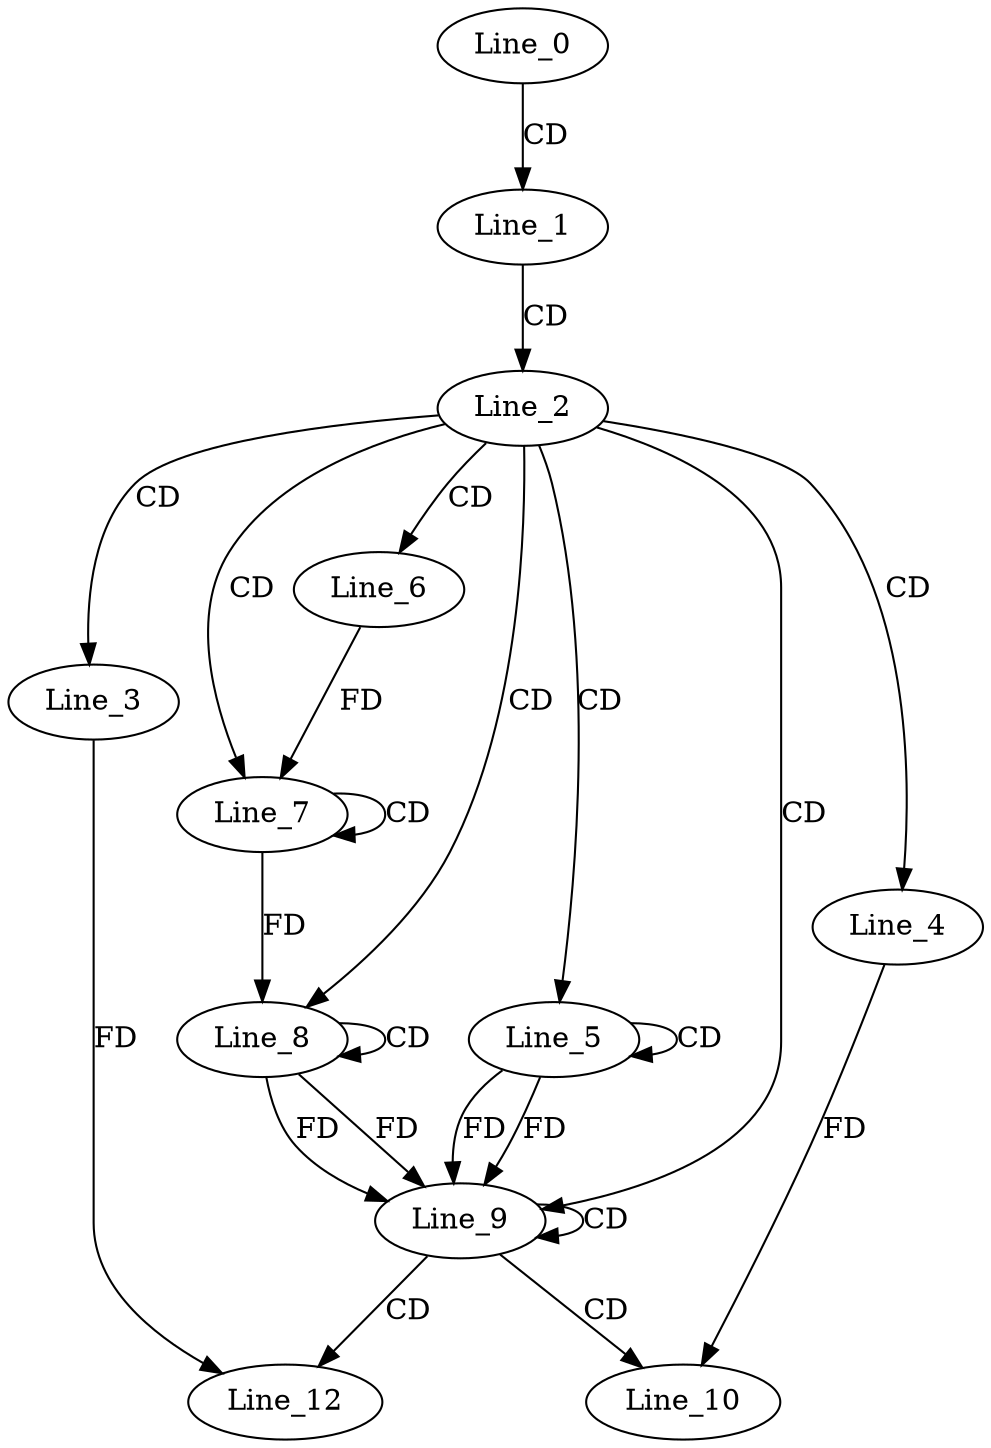 digraph G {
  Line_0;
  Line_1;
  Line_2;
  Line_3;
  Line_4;
  Line_5;
  Line_5;
  Line_6;
  Line_7;
  Line_7;
  Line_8;
  Line_8;
  Line_9;
  Line_9;
  Line_10;
  Line_12;
  Line_0 -> Line_1 [ label="CD" ];
  Line_1 -> Line_2 [ label="CD" ];
  Line_2 -> Line_3 [ label="CD" ];
  Line_2 -> Line_4 [ label="CD" ];
  Line_2 -> Line_5 [ label="CD" ];
  Line_5 -> Line_5 [ label="CD" ];
  Line_2 -> Line_6 [ label="CD" ];
  Line_2 -> Line_7 [ label="CD" ];
  Line_7 -> Line_7 [ label="CD" ];
  Line_6 -> Line_7 [ label="FD" ];
  Line_2 -> Line_8 [ label="CD" ];
  Line_8 -> Line_8 [ label="CD" ];
  Line_7 -> Line_8 [ label="FD" ];
  Line_2 -> Line_9 [ label="CD" ];
  Line_8 -> Line_9 [ label="FD" ];
  Line_5 -> Line_9 [ label="FD" ];
  Line_9 -> Line_9 [ label="CD" ];
  Line_8 -> Line_9 [ label="FD" ];
  Line_5 -> Line_9 [ label="FD" ];
  Line_9 -> Line_10 [ label="CD" ];
  Line_4 -> Line_10 [ label="FD" ];
  Line_9 -> Line_12 [ label="CD" ];
  Line_3 -> Line_12 [ label="FD" ];
}
